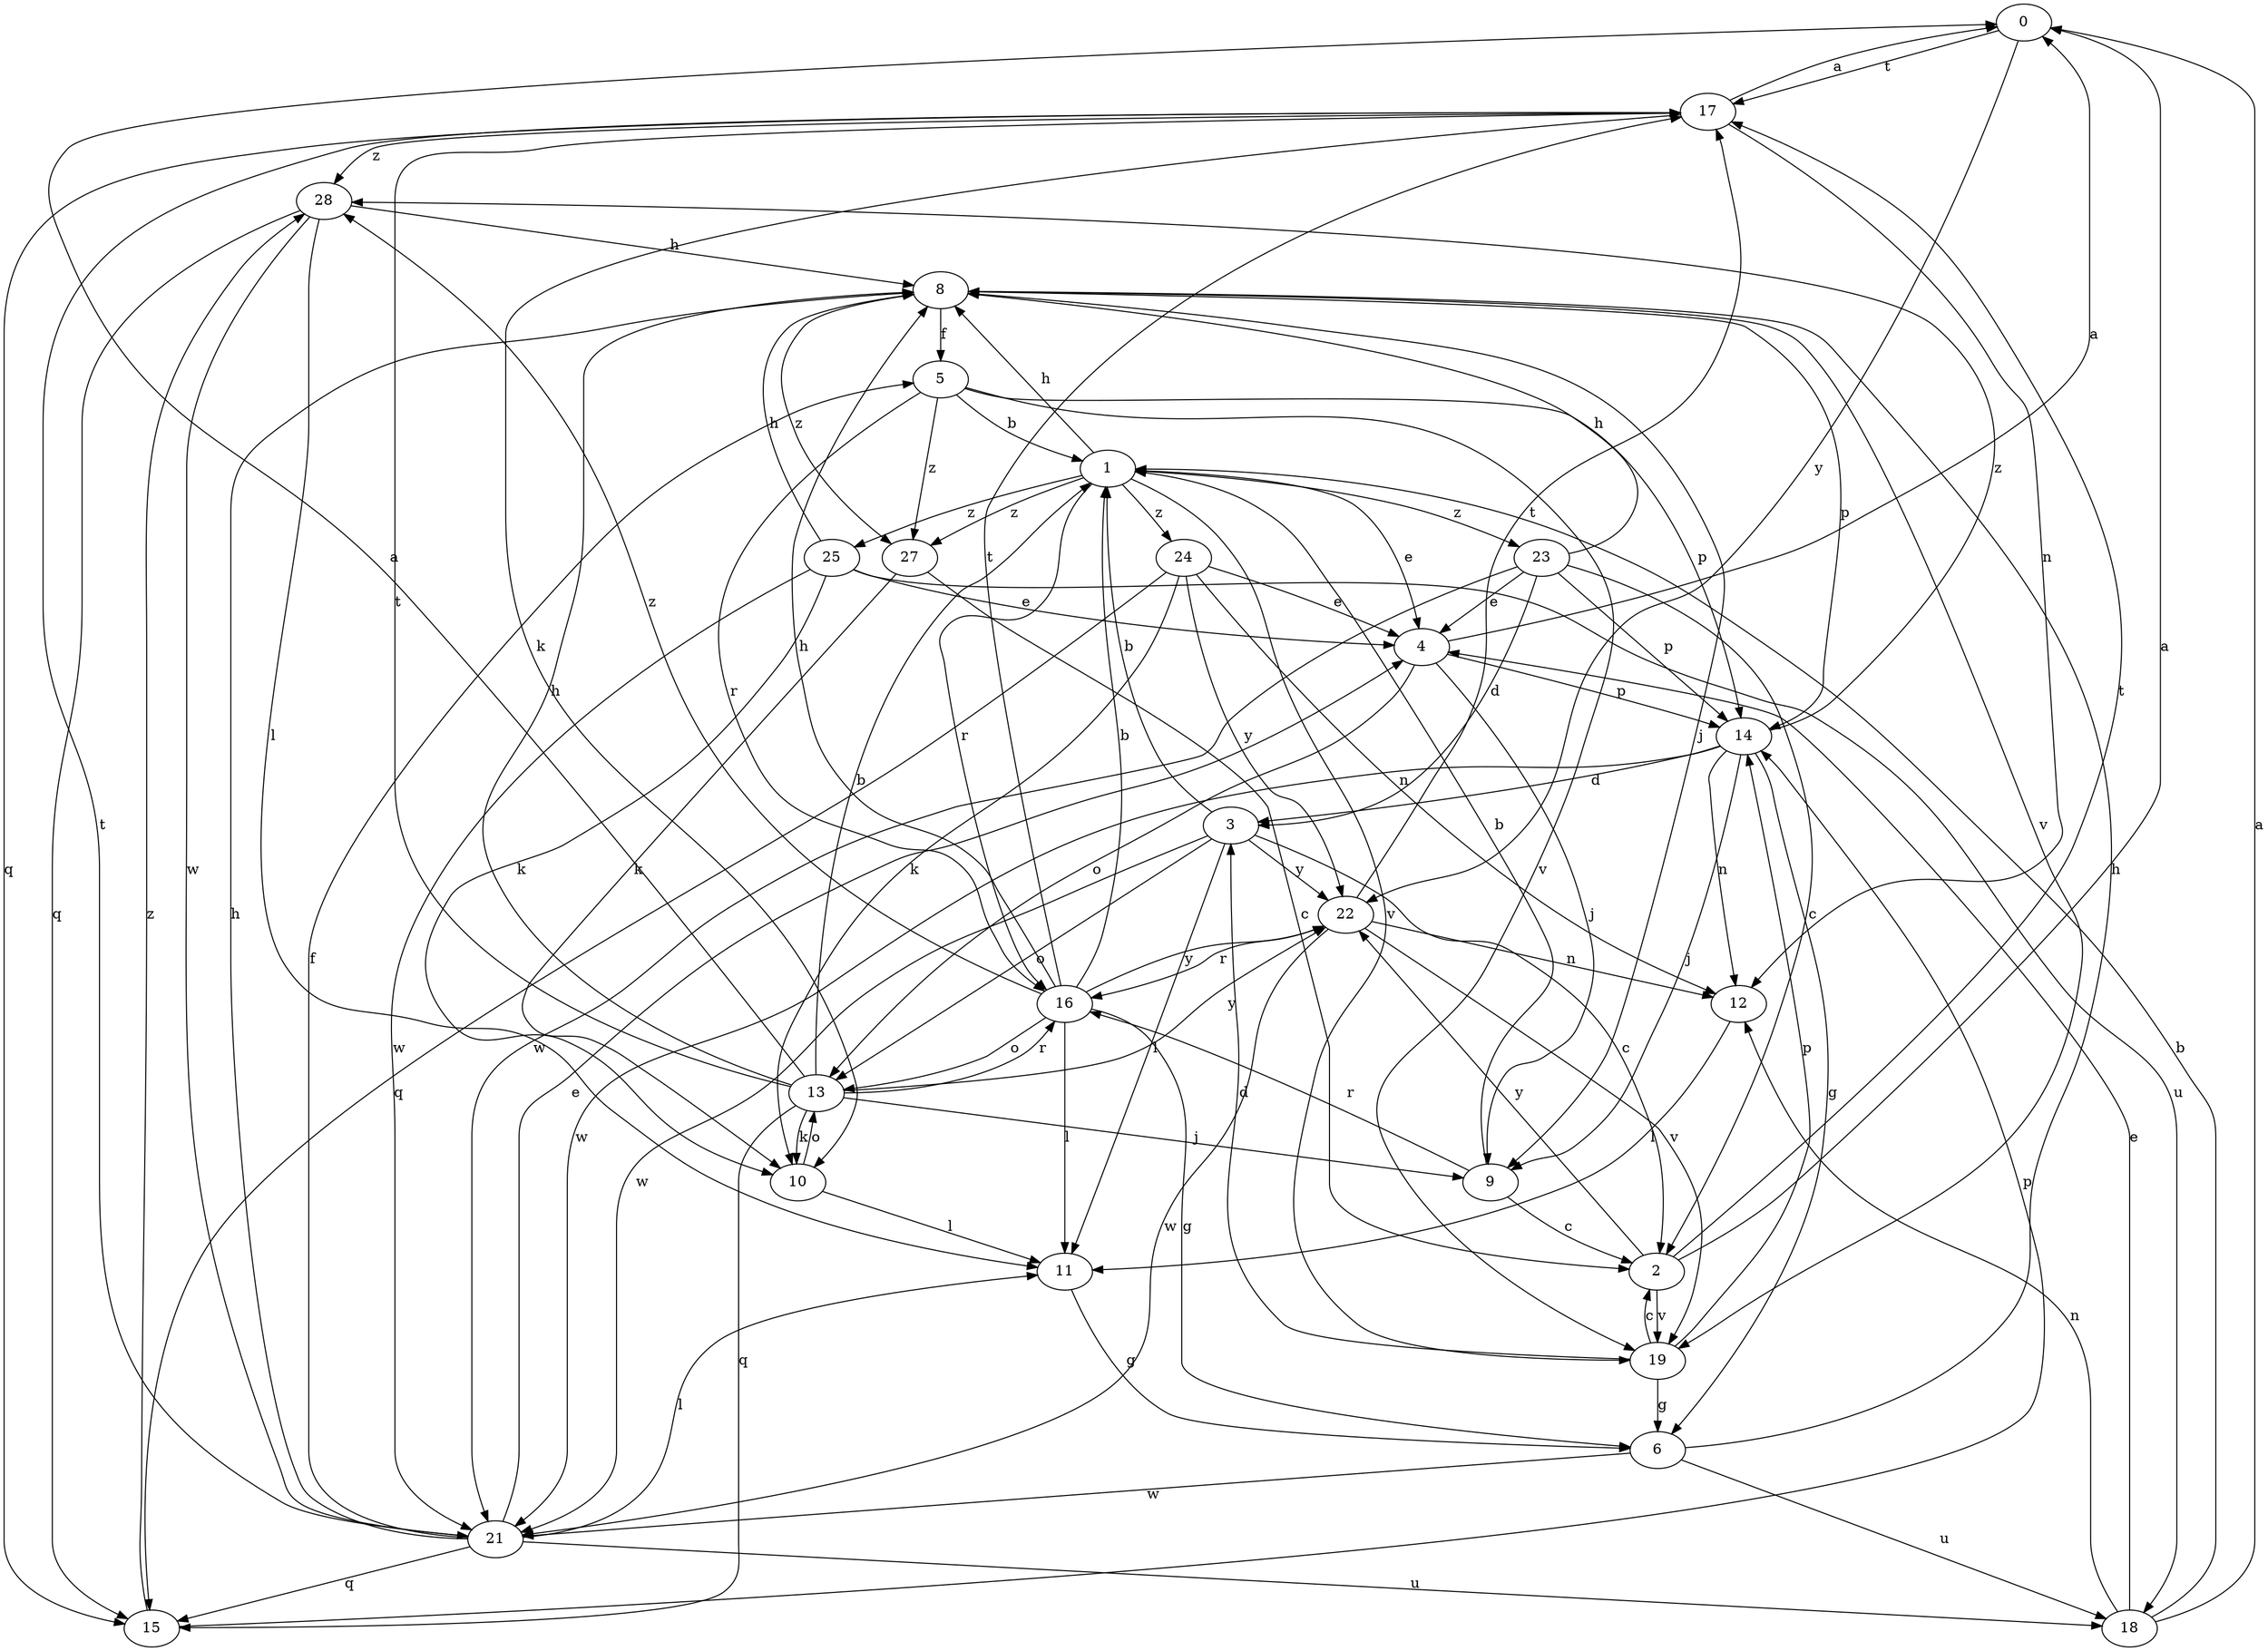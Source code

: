 strict digraph  {
0;
1;
2;
3;
4;
5;
6;
8;
9;
10;
11;
12;
13;
14;
15;
16;
17;
18;
19;
21;
22;
23;
24;
25;
27;
28;
0 -> 17  [label=t];
0 -> 22  [label=y];
1 -> 4  [label=e];
1 -> 8  [label=h];
1 -> 16  [label=r];
1 -> 19  [label=v];
1 -> 23  [label=z];
1 -> 24  [label=z];
1 -> 25  [label=z];
1 -> 27  [label=z];
2 -> 0  [label=a];
2 -> 17  [label=t];
2 -> 19  [label=v];
2 -> 22  [label=y];
3 -> 1  [label=b];
3 -> 2  [label=c];
3 -> 11  [label=l];
3 -> 13  [label=o];
3 -> 21  [label=w];
3 -> 22  [label=y];
4 -> 0  [label=a];
4 -> 9  [label=j];
4 -> 13  [label=o];
4 -> 14  [label=p];
5 -> 1  [label=b];
5 -> 14  [label=p];
5 -> 16  [label=r];
5 -> 19  [label=v];
5 -> 27  [label=z];
6 -> 8  [label=h];
6 -> 18  [label=u];
6 -> 21  [label=w];
8 -> 5  [label=f];
8 -> 9  [label=j];
8 -> 14  [label=p];
8 -> 19  [label=v];
8 -> 27  [label=z];
9 -> 1  [label=b];
9 -> 2  [label=c];
9 -> 16  [label=r];
10 -> 11  [label=l];
10 -> 13  [label=o];
11 -> 6  [label=g];
12 -> 11  [label=l];
13 -> 0  [label=a];
13 -> 1  [label=b];
13 -> 8  [label=h];
13 -> 9  [label=j];
13 -> 10  [label=k];
13 -> 15  [label=q];
13 -> 16  [label=r];
13 -> 17  [label=t];
13 -> 22  [label=y];
14 -> 3  [label=d];
14 -> 6  [label=g];
14 -> 9  [label=j];
14 -> 12  [label=n];
14 -> 21  [label=w];
14 -> 28  [label=z];
15 -> 14  [label=p];
15 -> 28  [label=z];
16 -> 1  [label=b];
16 -> 6  [label=g];
16 -> 8  [label=h];
16 -> 11  [label=l];
16 -> 13  [label=o];
16 -> 17  [label=t];
16 -> 22  [label=y];
16 -> 28  [label=z];
17 -> 0  [label=a];
17 -> 10  [label=k];
17 -> 12  [label=n];
17 -> 15  [label=q];
17 -> 28  [label=z];
18 -> 0  [label=a];
18 -> 1  [label=b];
18 -> 4  [label=e];
18 -> 12  [label=n];
19 -> 2  [label=c];
19 -> 3  [label=d];
19 -> 6  [label=g];
19 -> 14  [label=p];
21 -> 4  [label=e];
21 -> 5  [label=f];
21 -> 8  [label=h];
21 -> 11  [label=l];
21 -> 15  [label=q];
21 -> 17  [label=t];
21 -> 18  [label=u];
22 -> 12  [label=n];
22 -> 16  [label=r];
22 -> 17  [label=t];
22 -> 19  [label=v];
22 -> 21  [label=w];
23 -> 2  [label=c];
23 -> 3  [label=d];
23 -> 4  [label=e];
23 -> 8  [label=h];
23 -> 14  [label=p];
23 -> 21  [label=w];
24 -> 4  [label=e];
24 -> 10  [label=k];
24 -> 12  [label=n];
24 -> 15  [label=q];
24 -> 22  [label=y];
25 -> 4  [label=e];
25 -> 8  [label=h];
25 -> 10  [label=k];
25 -> 18  [label=u];
25 -> 21  [label=w];
27 -> 2  [label=c];
27 -> 10  [label=k];
28 -> 8  [label=h];
28 -> 11  [label=l];
28 -> 15  [label=q];
28 -> 21  [label=w];
}
